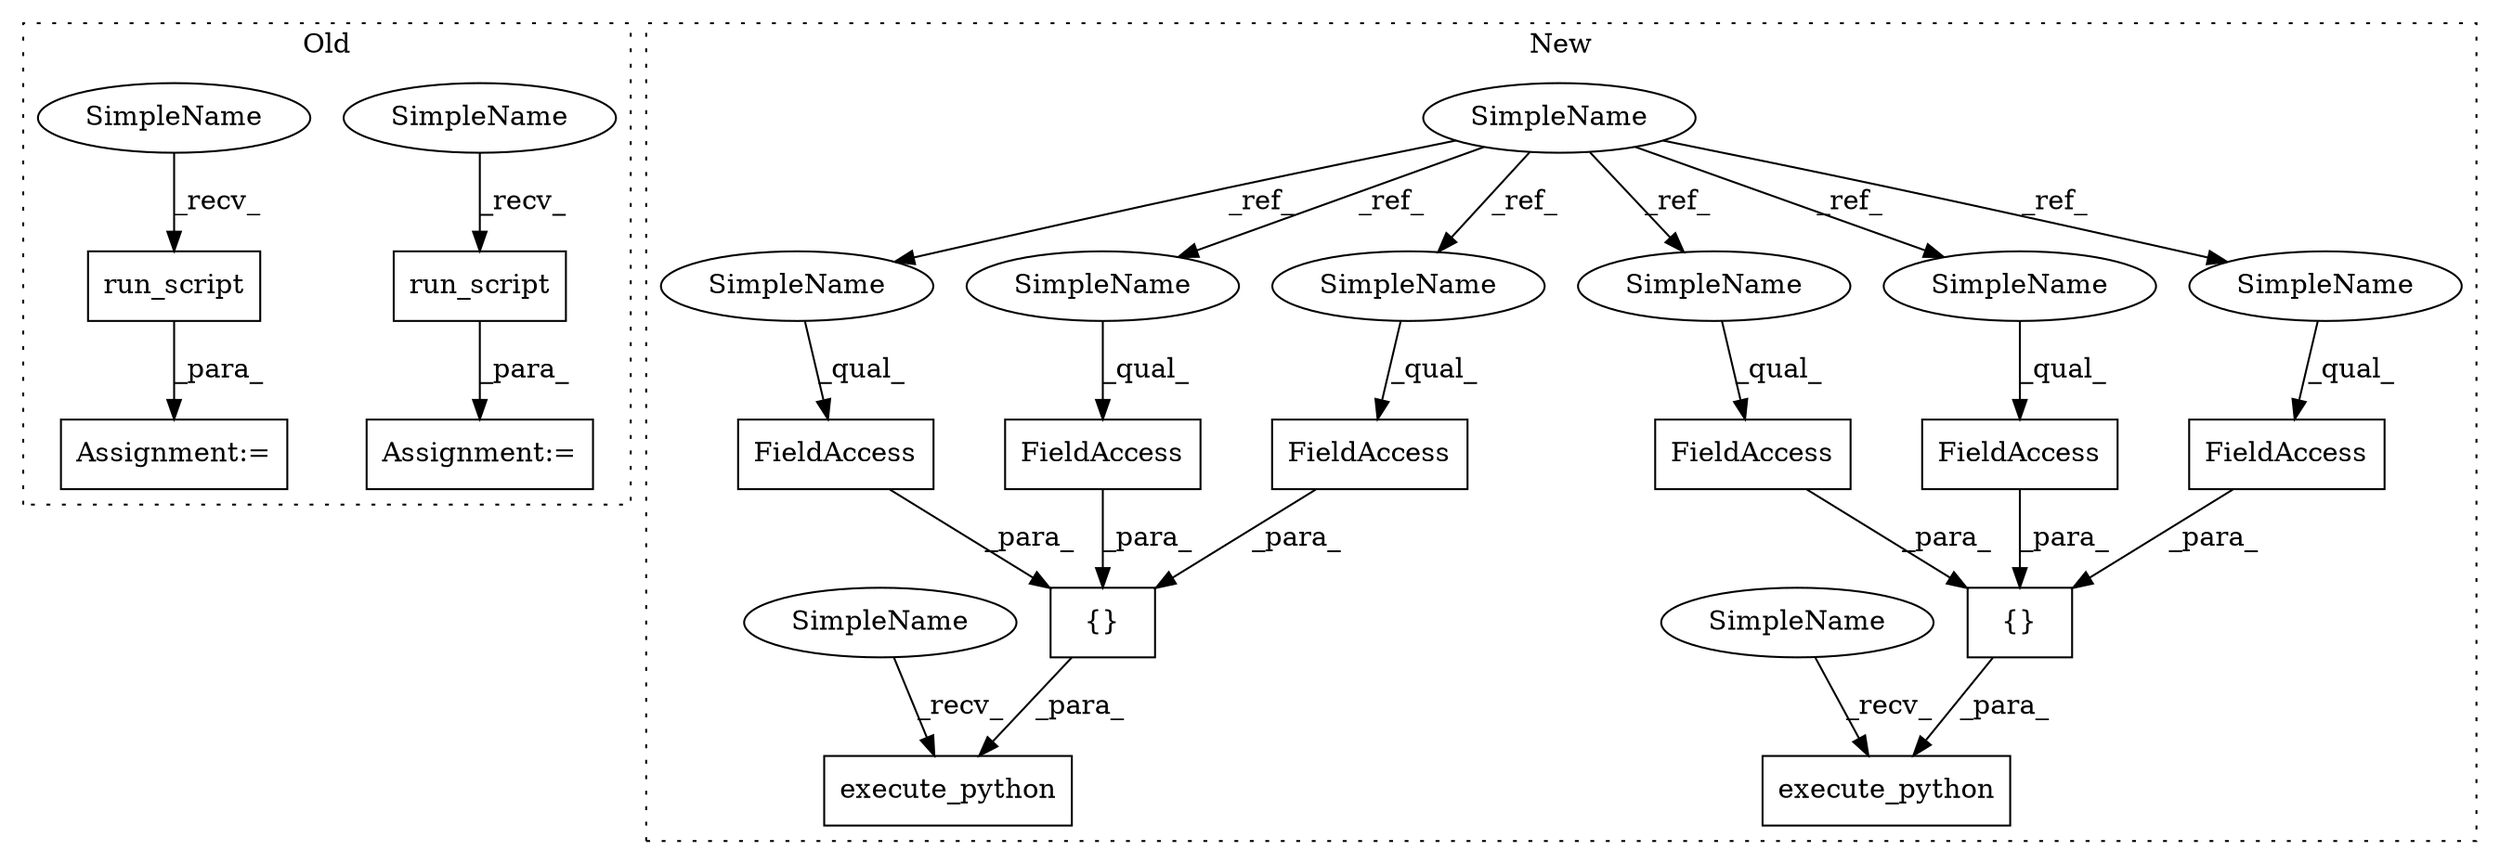 digraph G {
subgraph cluster0 {
1 [label="run_script" a="32" s="6213" l="12" shape="box"];
8 [label="Assignment:=" a="7" s="6206" l="2" shape="box"];
9 [label="run_script" a="32" s="5914" l="12" shape="box"];
10 [label="Assignment:=" a="7" s="5907" l="2" shape="box"];
22 [label="SimpleName" a="42" s="6208" l="4" shape="ellipse"];
23 [label="SimpleName" a="42" s="5909" l="4" shape="ellipse"];
label = "Old";
style="dotted";
}
subgraph cluster1 {
2 [label="{}" a="4" s="5156,5201" l="1,1" shape="box"];
3 [label="execute_python" a="32" s="5132,5202" l="15,1" shape="box"];
4 [label="FieldAccess" a="22" s="5157" l="11" shape="box"];
5 [label="SimpleName" a="42" s="4890" l="4" shape="ellipse"];
6 [label="FieldAccess" a="22" s="5185" l="16" shape="box"];
7 [label="FieldAccess" a="22" s="5169" l="15" shape="box"];
11 [label="execute_python" a="32" s="5386,5456" l="15,1" shape="box"];
12 [label="{}" a="4" s="5410,5455" l="1,1" shape="box"];
13 [label="FieldAccess" a="22" s="5439" l="16" shape="box"];
14 [label="FieldAccess" a="22" s="5423" l="15" shape="box"];
15 [label="FieldAccess" a="22" s="5411" l="11" shape="box"];
16 [label="SimpleName" a="42" s="5439" l="4" shape="ellipse"];
17 [label="SimpleName" a="42" s="5411" l="4" shape="ellipse"];
18 [label="SimpleName" a="42" s="5423" l="4" shape="ellipse"];
19 [label="SimpleName" a="42" s="5157" l="4" shape="ellipse"];
20 [label="SimpleName" a="42" s="5169" l="4" shape="ellipse"];
21 [label="SimpleName" a="42" s="5185" l="4" shape="ellipse"];
24 [label="SimpleName" a="42" s="5378" l="7" shape="ellipse"];
25 [label="SimpleName" a="42" s="5124" l="7" shape="ellipse"];
label = "New";
style="dotted";
}
1 -> 8 [label="_para_"];
2 -> 3 [label="_para_"];
4 -> 2 [label="_para_"];
5 -> 21 [label="_ref_"];
5 -> 17 [label="_ref_"];
5 -> 16 [label="_ref_"];
5 -> 18 [label="_ref_"];
5 -> 19 [label="_ref_"];
5 -> 20 [label="_ref_"];
6 -> 2 [label="_para_"];
7 -> 2 [label="_para_"];
9 -> 10 [label="_para_"];
12 -> 11 [label="_para_"];
13 -> 12 [label="_para_"];
14 -> 12 [label="_para_"];
15 -> 12 [label="_para_"];
16 -> 13 [label="_qual_"];
17 -> 15 [label="_qual_"];
18 -> 14 [label="_qual_"];
19 -> 4 [label="_qual_"];
20 -> 7 [label="_qual_"];
21 -> 6 [label="_qual_"];
22 -> 1 [label="_recv_"];
23 -> 9 [label="_recv_"];
24 -> 11 [label="_recv_"];
25 -> 3 [label="_recv_"];
}